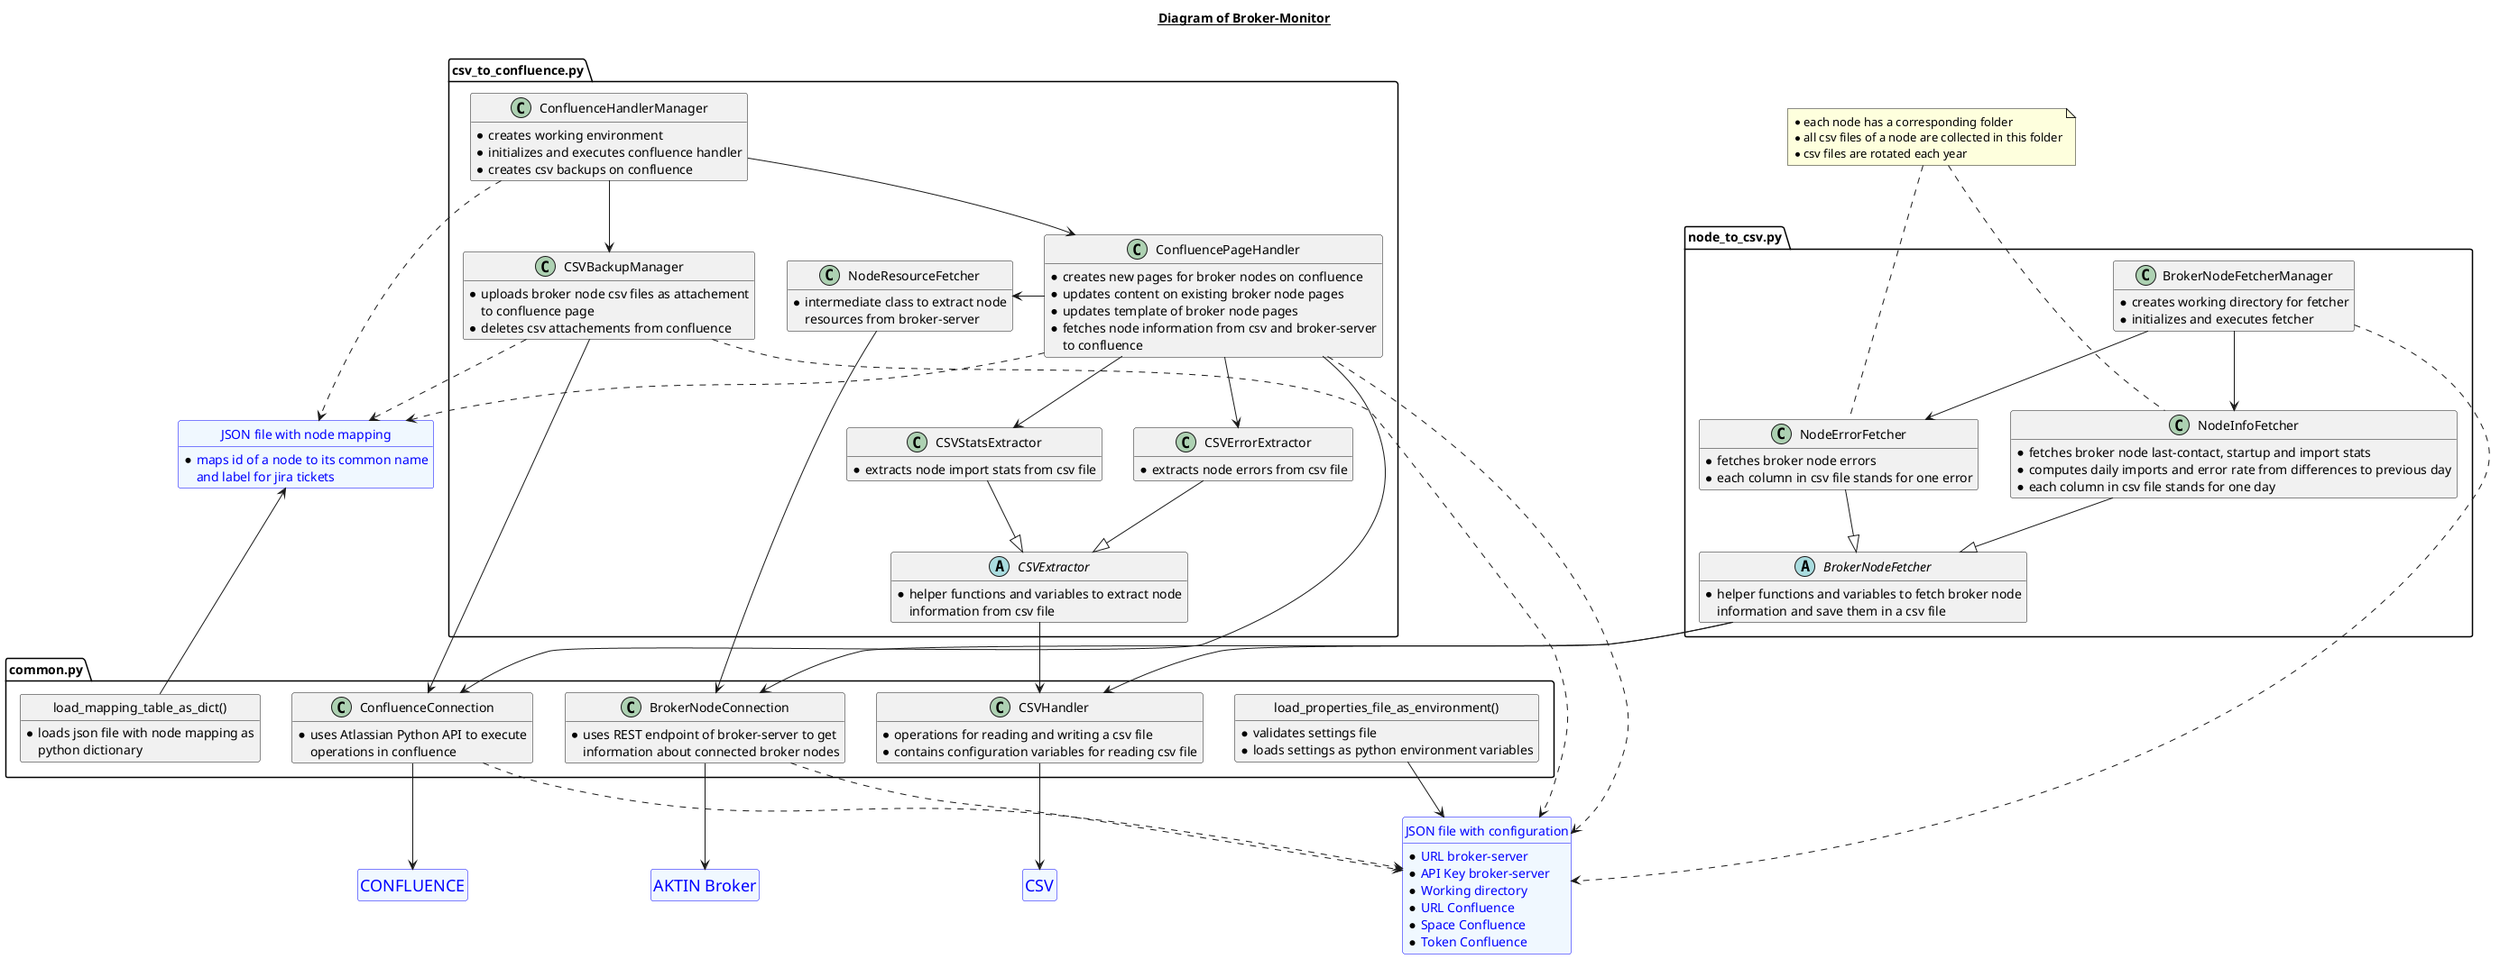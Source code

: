 @startuml
hide methods

title __Diagram of Broker-Monitor__\n

entity "<size:18>AKTIN Broker</size>" as broker
entity broker #aliceblue;line:blue;text:blue
hide broker members
hide broker circle

entity "<size:18>CSV</size>" as csv
entity csv #aliceblue;line:blue;text:blue
hide csv members
hide csv circle

entity "<size:18>CONFLUENCE</size>" as confluence
entity confluence #aliceblue;line:blue;text:blue
hide confluence members
hide confluence circle

entity "JSON file with configuration" as settings {
* URL broker-server
* API Key broker-server
* Working directory
* URL Confluence
* Space Confluence
* Token Confluence
}
entity settings #aliceblue;line:blue;text:blue
hide settings circle

entity "JSON file with node mapping" as mapping {
* maps id of a node to its common name
and label for jira tickets
}
entity mapping #aliceblue;line:blue;text:blue
hide mapping circle

package "node_to_csv.py" as node_to_csv <<Package>> {
class BrokerNodeFetcherManager {
* creates working directory for fetcher
* initializes and executes fetcher
}

abstract class BrokerNodeFetcher {
* helper functions and variables to fetch broker node
information and save them in a csv file
}

class NodeErrorFetcher {
* fetches broker node errors
* each column in csv file stands for one error
}

class NodeInfoFetcher {
* fetches broker node last-contact, startup and import stats
* computes daily imports and error rate from differences to previous day
* each column in csv file stands for one day
}
}

package "common.py" as common <<Package>> {
class "load_properties_file_as_environment()" as read_properties {
* validates settings file
* loads settings as python environment variables
}
hide read_properties circle

class "load_mapping_table_as_dict()" as load_mapping {
* loads json file with node mapping as
python dictionary
}
hide load_mapping circle

class BrokerNodeConnection {
* uses REST endpoint of broker-server to get
information about connected broker nodes
}

class ConfluenceConnection {
* uses Atlassian Python API to execute
operations in confluence
}

class CSVHandler {
* operations for reading and writing a csv file
* contains configuration variables for reading csv file
}
}

package "csv_to_confluence.py" as csv_to_confluence {
abstract class CSVExtractor {
* helper functions and variables to extract node
information from csv file
}

class CSVStatsExtractor {
* extracts node import stats from csv file
}

class CSVErrorExtractor {
* extracts node errors from csv file
}

class CSVBackupManager {
* uploads broker node csv files as attachement
to confluence page
* deletes csv attachements from confluence
}

class NodeResourceFetcher {
* intermediate class to extract node
resources from broker-server
}

class ConfluencePageHandler {
* creates new pages for broker nodes on confluence
* updates content on existing broker node pages
* updates template of broker node pages
* fetches node information from csv and broker-server
to confluence
}

class ConfluenceHandlerManager {
* creates working environment
* initializes and executes confluence handler
* creates csv backups on confluence
}
}

note "* each node has a corresponding folder\n* all csv files of a node are collected in this folder\n* csv files are rotated each year" as N1
NodeErrorFetcher .u.. N1
NodeInfoFetcher .u.. N1

BrokerNodeFetcherManager ..> settings
BrokerNodeFetcherManager --> NodeInfoFetcher
BrokerNodeFetcherManager --> NodeErrorFetcher
NodeInfoFetcher --|> BrokerNodeFetcher
NodeErrorFetcher --|> BrokerNodeFetcher
BrokerNodeFetcher --> CSVHandler
BrokerNodeFetcher --> BrokerNodeConnection

load_mapping -u-> mapping
ConfluenceHandlerManager --> CSVBackupManager
ConfluenceHandlerManager --> ConfluencePageHandler
ConfluenceHandlerManager ..> mapping
CSVBackupManager ..> mapping
CSVBackupManager --> ConfluenceConnection
CSVBackupManager ..> settings
ConfluencePageHandler ..> mapping
ConfluencePageHandler ---> ConfluenceConnection
ConfluencePageHandler ..> settings
ConfluencePageHandler -> NodeResourceFetcher
NodeResourceFetcher --> BrokerNodeConnection
ConfluencePageHandler --> CSVErrorExtractor
ConfluencePageHandler --> CSVStatsExtractor
CSVStatsExtractor --|> CSVExtractor
CSVErrorExtractor --|> CSVExtractor
CSVExtractor --> CSVHandler

read_properties --> settings
CSVHandler --> csv
BrokerNodeConnection --> broker
BrokerNodeConnection ..> settings
ConfluenceConnection --> confluence
ConfluenceConnection ..> settings

@enduml
